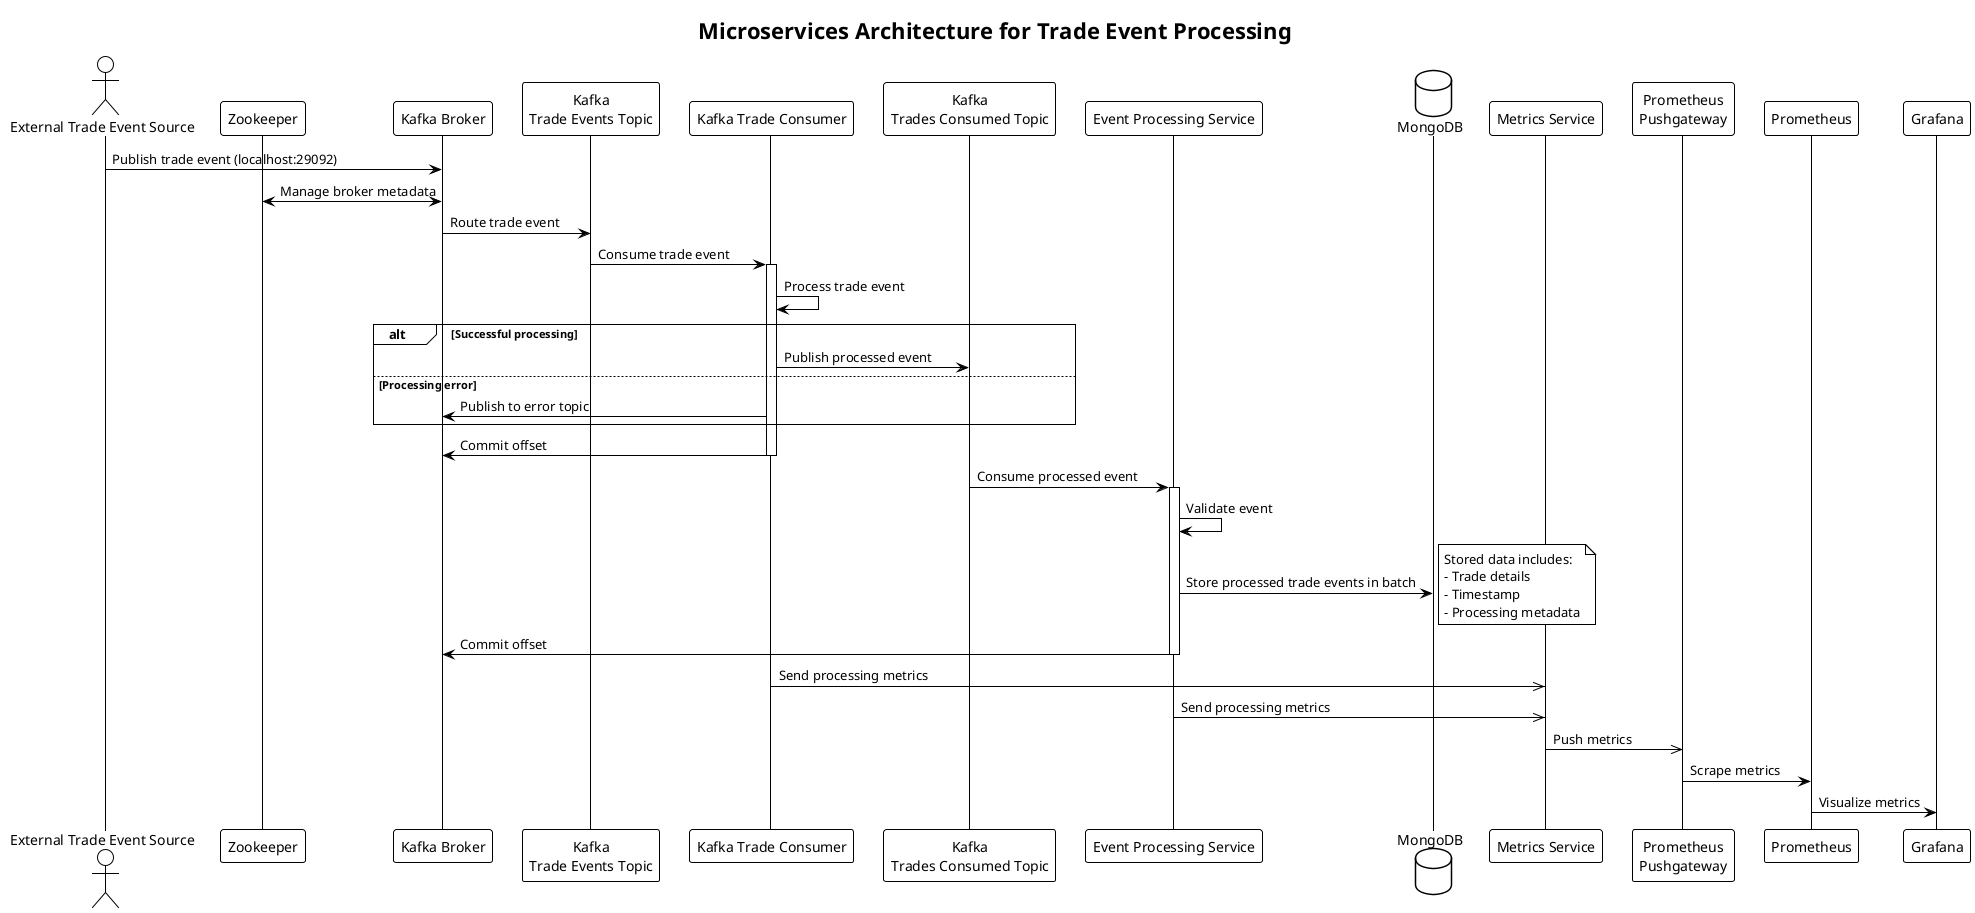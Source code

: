@startuml
!theme plain
title Microservices Architecture for Trade Event Processing

actor "External Trade Event Source" as Source
participant "Zookeeper" as ZK
participant "Kafka Broker" as Kafka
participant "Kafka\nTrade Events Topic" as InitialTopic
participant "Kafka Trade Consumer" as Consumer
participant "Kafka\nTrades Consumed Topic" as ConsumedTopic
participant "Event Processing Service" as Processor
database MongoDB as DB
participant "Metrics Service" as Metrics
participant "Prometheus\nPushgateway" as PushGW
participant Prometheus as Prom
participant Grafana as Graf

Source -> Kafka: Publish trade event (localhost:29092)
Kafka <-> ZK: Manage broker metadata

Kafka -> InitialTopic: Route trade event
InitialTopic -> Consumer: Consume trade event
activate Consumer

Consumer -> Consumer: Process trade event
alt Successful processing
    Consumer -> ConsumedTopic: Publish processed event
else Processing error
    Consumer -> Kafka: Publish to error topic
end
Consumer -> Kafka: Commit offset
deactivate Consumer

ConsumedTopic -> Processor: Consume processed event
activate Processor

Processor -> Processor: Validate event
Processor -> DB: Store processed trade events in batch
note right
  Stored data includes:
  - Trade details
  - Timestamp
  - Processing metadata
end note
Processor -> Kafka: Commit offset
deactivate Processor

Consumer ->> Metrics: Send processing metrics
Processor ->> Metrics: Send processing metrics
Metrics ->> PushGW: Push metrics
PushGW -> Prom: Scrape metrics
Prom -> Graf: Visualize metrics

@enduml